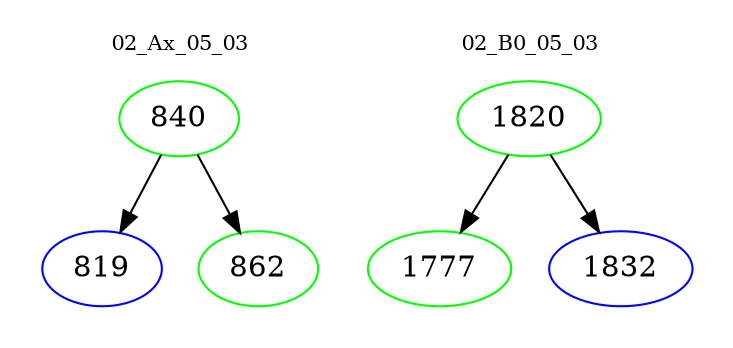 digraph{
subgraph cluster_0 {
color = white
label = "02_Ax_05_03";
fontsize=10;
T0_840 [label="840", color="green"]
T0_840 -> T0_819 [color="black"]
T0_819 [label="819", color="blue"]
T0_840 -> T0_862 [color="black"]
T0_862 [label="862", color="green"]
}
subgraph cluster_1 {
color = white
label = "02_B0_05_03";
fontsize=10;
T1_1820 [label="1820", color="green"]
T1_1820 -> T1_1777 [color="black"]
T1_1777 [label="1777", color="green"]
T1_1820 -> T1_1832 [color="black"]
T1_1832 [label="1832", color="blue"]
}
}
